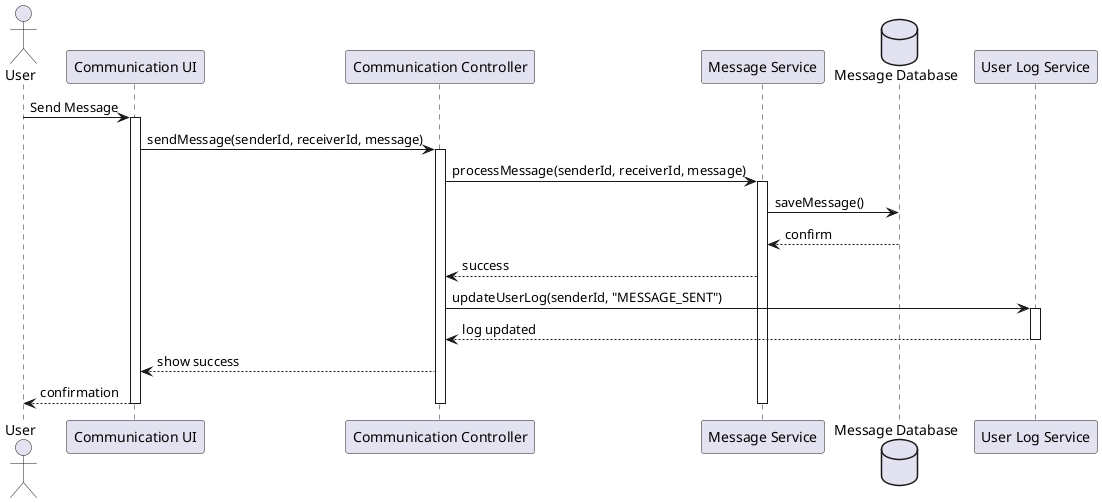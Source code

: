 @startuml Communication Sequence

actor User
participant "Communication UI" as UI
participant "Communication Controller" as Ctrl
participant "Message Service" as MsgSvc
database "Message Database" as DB
participant "User Log Service" as Log

User -> UI: Send Message
activate UI
UI -> Ctrl: sendMessage(senderId, receiverId, message)
activate Ctrl
Ctrl -> MsgSvc: processMessage(senderId, receiverId, message)
activate MsgSvc
MsgSvc -> DB: saveMessage()
DB --> MsgSvc: confirm
MsgSvc --> Ctrl: success
Ctrl -> Log: updateUserLog(senderId, "MESSAGE_SENT")
activate Log
Log --> Ctrl: log updated
deactivate Log
Ctrl --> UI: show success
UI --> User: confirmation
deactivate UI
deactivate Ctrl
deactivate MsgSvc

@enduml
